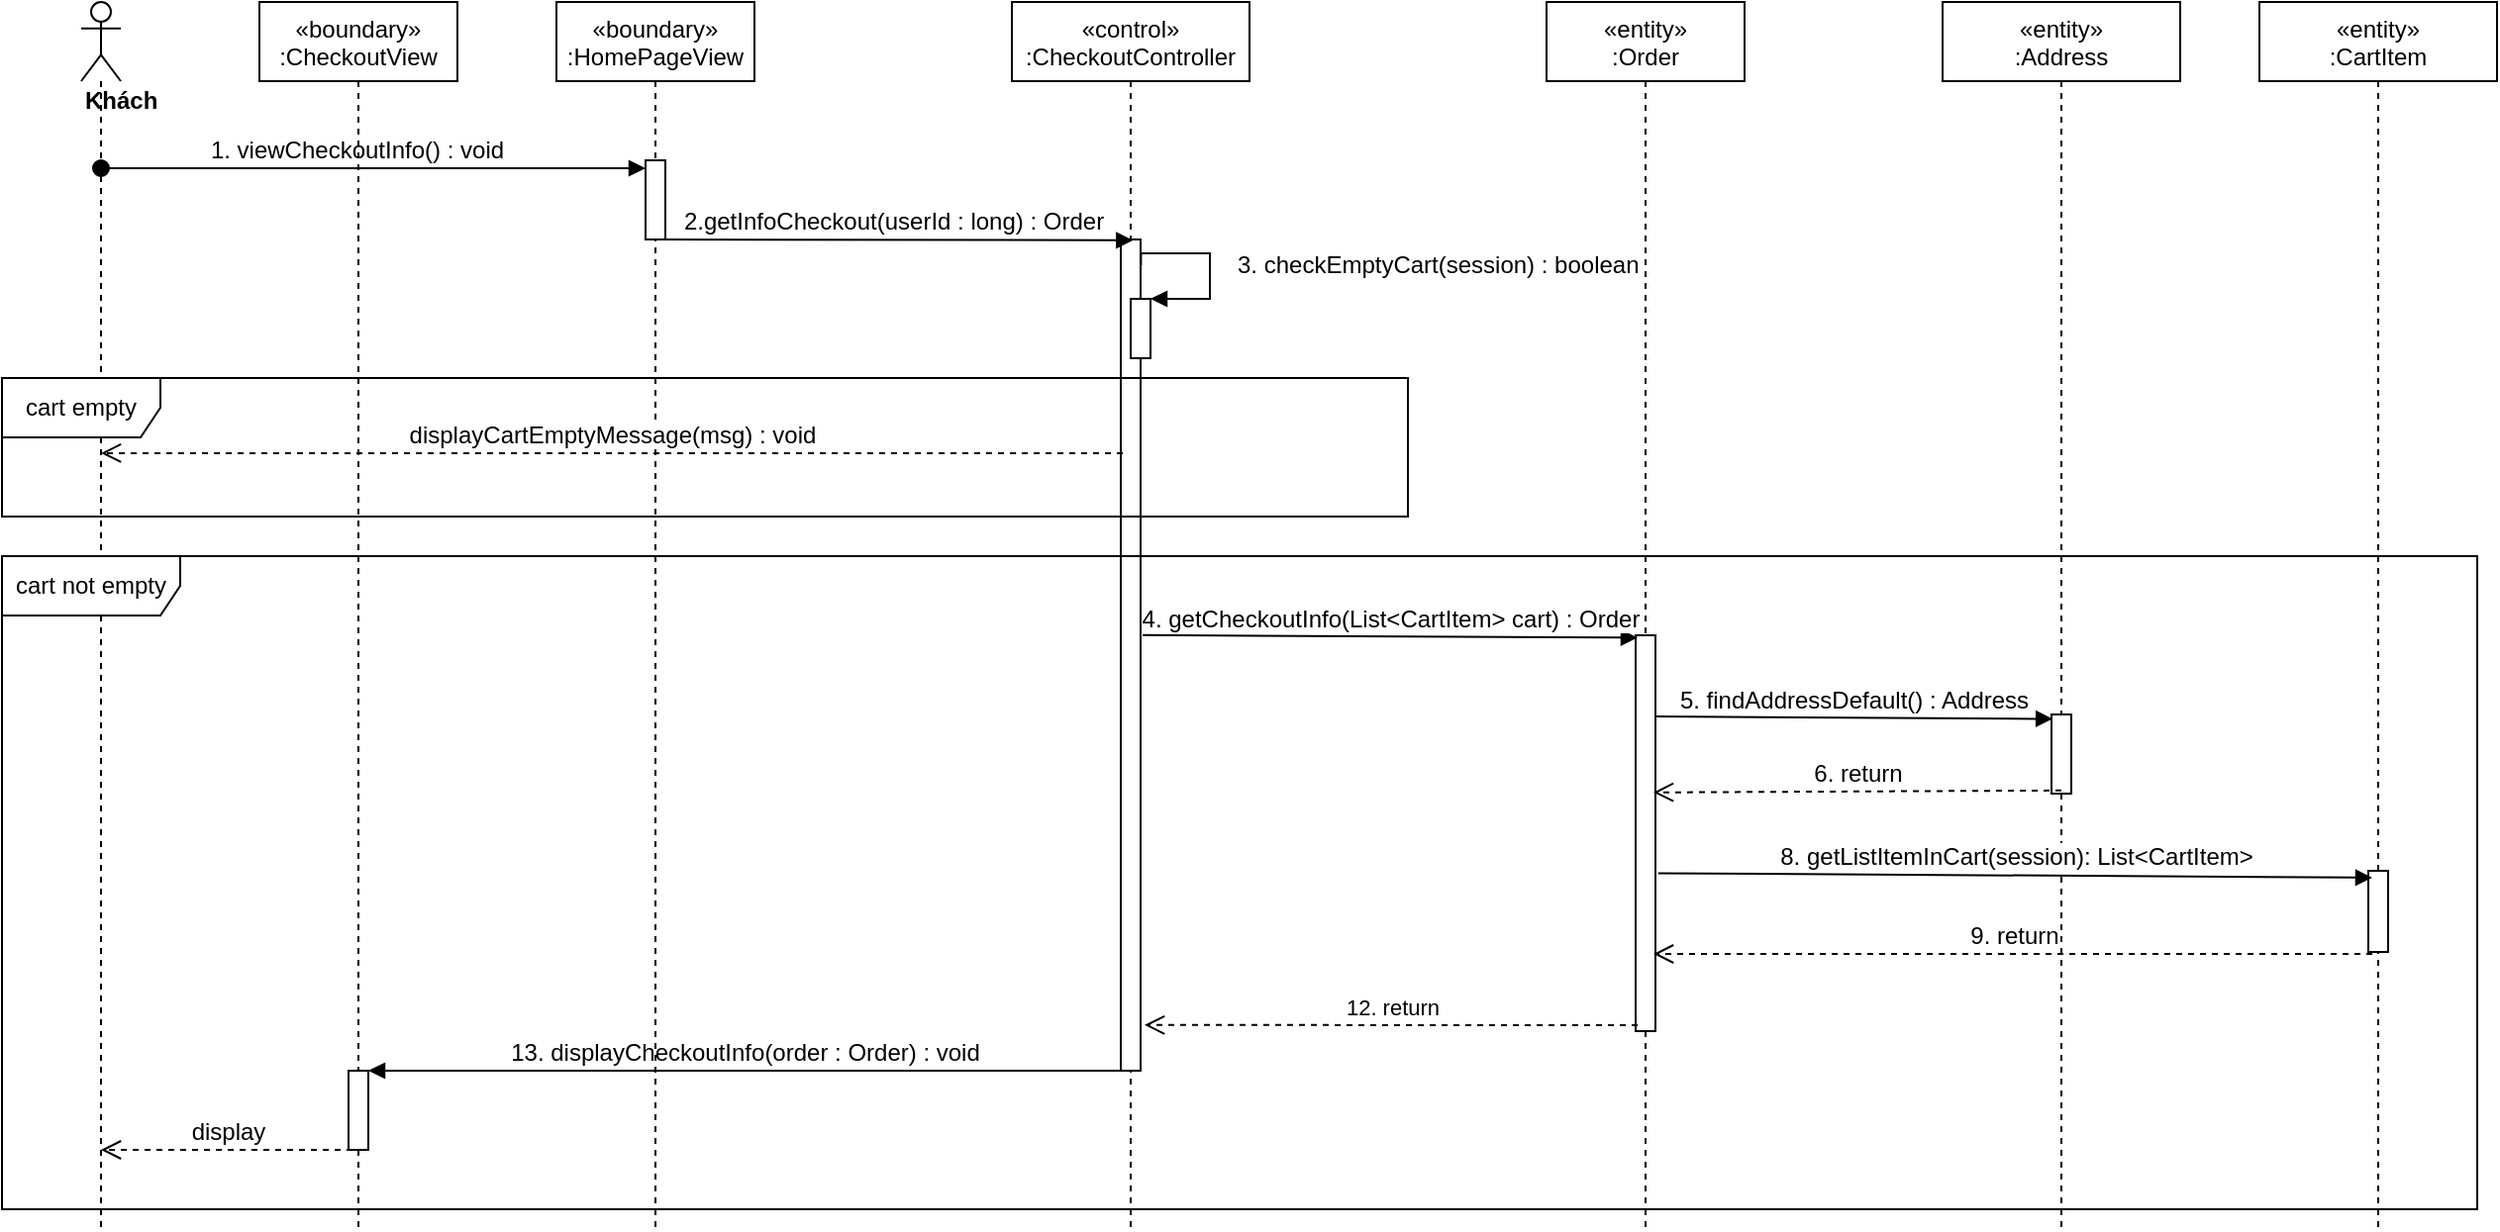 <mxfile version="14.7.10" type="device"><diagram id="kgpKYQtTHZ0yAKxKKP6v" name="Page-1"><mxGraphModel dx="1038" dy="521" grid="1" gridSize="10" guides="1" tooltips="1" connect="1" arrows="1" fold="1" page="1" pageScale="1" pageWidth="850" pageHeight="1100" math="0" shadow="0"><root><mxCell id="0"/><mxCell id="1" parent="0"/><mxCell id="h1iUDNOuoRidIBb9Z1Jj-4" value="«control»&#10;:CheckoutController" style="shape=umlLifeline;perimeter=lifelinePerimeter;container=1;collapsible=0;recursiveResize=0;rounded=0;shadow=0;strokeWidth=1;" parent="1" vertex="1"><mxGeometry x="590" y="80" width="120" height="620" as="geometry"/></mxCell><mxCell id="h1iUDNOuoRidIBb9Z1Jj-5" value="" style="points=[];perimeter=orthogonalPerimeter;rounded=0;shadow=0;strokeWidth=1;" parent="h1iUDNOuoRidIBb9Z1Jj-4" vertex="1"><mxGeometry x="55" y="120" width="10" height="420" as="geometry"/></mxCell><mxCell id="h1iUDNOuoRidIBb9Z1Jj-21" value="" style="html=1;points=[];perimeter=orthogonalPerimeter;" parent="h1iUDNOuoRidIBb9Z1Jj-4" vertex="1"><mxGeometry x="60" y="150" width="10" height="30" as="geometry"/></mxCell><mxCell id="h1iUDNOuoRidIBb9Z1Jj-22" value="&lt;font style=&quot;font-size: 12px&quot;&gt;3. checkEmptyCart(session) : boolean&lt;/font&gt;" style="edgeStyle=orthogonalEdgeStyle;html=1;align=left;spacingLeft=2;endArrow=block;rounded=0;entryX=1;entryY=0;exitX=1.02;exitY=0.031;exitDx=0;exitDy=0;exitPerimeter=0;" parent="h1iUDNOuoRidIBb9Z1Jj-4" source="h1iUDNOuoRidIBb9Z1Jj-5" target="h1iUDNOuoRidIBb9Z1Jj-21" edge="1"><mxGeometry x="0.005" y="10" relative="1" as="geometry"><mxPoint x="70" y="190" as="sourcePoint"/><Array as="points"><mxPoint x="100" y="127"/><mxPoint x="100" y="150"/></Array><mxPoint as="offset"/></mxGeometry></mxCell><mxCell id="h1iUDNOuoRidIBb9Z1Jj-6" value="&lt;div&gt;&lt;b&gt;Khách&lt;/b&gt;&lt;/div&gt;" style="shape=umlLifeline;participant=umlActor;perimeter=lifelinePerimeter;whiteSpace=wrap;html=1;container=1;collapsible=0;recursiveResize=0;verticalAlign=top;spacingTop=36;outlineConnect=0;align=left;" parent="1" vertex="1"><mxGeometry x="120" y="80" width="20" height="620" as="geometry"/></mxCell><mxCell id="h1iUDNOuoRidIBb9Z1Jj-7" value="1. viewCheckoutInfo() : void" style="verticalAlign=bottom;startArrow=oval;endArrow=block;startSize=8;shadow=0;strokeWidth=1;entryX=0;entryY=0.1;entryDx=0;entryDy=0;entryPerimeter=0;fontSize=12;" parent="1" source="h1iUDNOuoRidIBb9Z1Jj-6" target="qpwKRsSHn40wgu-qvmrS-2" edge="1"><mxGeometry x="-0.06" relative="1" as="geometry"><mxPoint x="100" y="170" as="sourcePoint"/><mxPoint as="offset"/><mxPoint x="270" y="169" as="targetPoint"/></mxGeometry></mxCell><mxCell id="h1iUDNOuoRidIBb9Z1Jj-8" value="«entity»&#10;:Order" style="shape=umlLifeline;perimeter=lifelinePerimeter;container=1;collapsible=0;recursiveResize=0;rounded=0;shadow=0;strokeWidth=1;" parent="1" vertex="1"><mxGeometry x="860" y="80" width="100" height="620" as="geometry"/></mxCell><mxCell id="h1iUDNOuoRidIBb9Z1Jj-9" value="" style="points=[];perimeter=orthogonalPerimeter;rounded=0;shadow=0;strokeWidth=1;" parent="h1iUDNOuoRidIBb9Z1Jj-8" vertex="1"><mxGeometry x="45" y="320" width="10" height="200" as="geometry"/></mxCell><mxCell id="h1iUDNOuoRidIBb9Z1Jj-10" value="&lt;font style=&quot;font-size: 12px&quot;&gt;2.getInfoCheckout(userId : long) : Order&lt;/font&gt;" style="html=1;verticalAlign=bottom;endArrow=block;entryX=0.617;entryY=0.001;entryDx=0;entryDy=0;entryPerimeter=0;exitX=0.5;exitY=1;exitDx=0;exitDy=0;exitPerimeter=0;" parent="1" source="qpwKRsSHn40wgu-qvmrS-2" target="h1iUDNOuoRidIBb9Z1Jj-5" edge="1"><mxGeometry width="80" relative="1" as="geometry"><mxPoint x="460" y="200" as="sourcePoint"/><mxPoint x="500" y="210" as="targetPoint"/></mxGeometry></mxCell><mxCell id="h1iUDNOuoRidIBb9Z1Jj-12" value="«entity»&#10;:Address" style="shape=umlLifeline;perimeter=lifelinePerimeter;container=1;collapsible=0;recursiveResize=0;rounded=0;shadow=0;strokeWidth=1;" parent="1" vertex="1"><mxGeometry x="1060" y="80" width="120" height="620" as="geometry"/></mxCell><mxCell id="h1iUDNOuoRidIBb9Z1Jj-13" value="" style="points=[];perimeter=orthogonalPerimeter;rounded=0;shadow=0;strokeWidth=1;" parent="h1iUDNOuoRidIBb9Z1Jj-12" vertex="1"><mxGeometry x="55" y="360" width="10" height="40" as="geometry"/></mxCell><mxCell id="h1iUDNOuoRidIBb9Z1Jj-17" value="13. displayCheckoutInfo(order : Order) : void" style="verticalAlign=bottom;endArrow=block;shadow=0;strokeWidth=1;exitX=0.1;exitY=1;exitDx=0;exitDy=0;exitPerimeter=0;fontSize=12;" parent="1" source="h1iUDNOuoRidIBb9Z1Jj-5" target="h1iUDNOuoRidIBb9Z1Jj-3" edge="1"><mxGeometry relative="1" as="geometry"><mxPoint x="565" y="370" as="sourcePoint"/><mxPoint x="350" y="401" as="targetPoint"/></mxGeometry></mxCell><mxCell id="h1iUDNOuoRidIBb9Z1Jj-26" value="&lt;font style=&quot;font-size: 12px&quot;&gt;5. findAddressDefault() : Address&lt;/font&gt;" style="html=1;verticalAlign=bottom;endArrow=block;rounded=0;entryX=0.06;entryY=0.056;entryDx=0;entryDy=0;entryPerimeter=0;exitX=0.98;exitY=0.205;exitDx=0;exitDy=0;exitPerimeter=0;" parent="1" target="h1iUDNOuoRidIBb9Z1Jj-13" edge="1" source="h1iUDNOuoRidIBb9Z1Jj-9"><mxGeometry width="80" relative="1" as="geometry"><mxPoint x="978" y="442" as="sourcePoint"/><mxPoint x="1090" y="310" as="targetPoint"/></mxGeometry></mxCell><mxCell id="h1iUDNOuoRidIBb9Z1Jj-32" value="12. return" style="html=1;verticalAlign=bottom;endArrow=open;dashed=1;endSize=8;rounded=0;entryX=1.2;entryY=0.945;entryDx=0;entryDy=0;entryPerimeter=0;exitX=0.1;exitY=0.985;exitDx=0;exitDy=0;exitPerimeter=0;" parent="1" target="h1iUDNOuoRidIBb9Z1Jj-5" edge="1" source="h1iUDNOuoRidIBb9Z1Jj-9"><mxGeometry relative="1" as="geometry"><mxPoint x="880" y="597" as="sourcePoint"/><mxPoint x="644" y="570" as="targetPoint"/></mxGeometry></mxCell><mxCell id="ksipVvGbrHsLcqgt4sYg-5" value="«entity»&#10;:CartItem" style="shape=umlLifeline;perimeter=lifelinePerimeter;container=1;collapsible=0;recursiveResize=0;rounded=0;shadow=0;strokeWidth=1;" parent="1" vertex="1"><mxGeometry x="1220" y="80" width="120" height="620" as="geometry"/></mxCell><mxCell id="ksipVvGbrHsLcqgt4sYg-6" value="" style="points=[];perimeter=orthogonalPerimeter;rounded=0;shadow=0;strokeWidth=1;" parent="ksipVvGbrHsLcqgt4sYg-5" vertex="1"><mxGeometry x="55" y="439" width="10" height="41" as="geometry"/></mxCell><mxCell id="ksipVvGbrHsLcqgt4sYg-7" value="&lt;font style=&quot;font-size: 12px&quot;&gt;8. getListItemInCart(session): List&amp;lt;CartItem&amp;gt;&lt;/font&gt;" style="html=1;verticalAlign=bottom;endArrow=block;entryX=0.2;entryY=0.084;entryDx=0;entryDy=0;entryPerimeter=0;exitX=1.14;exitY=0.601;exitDx=0;exitDy=0;exitPerimeter=0;" parent="1" source="h1iUDNOuoRidIBb9Z1Jj-9" target="ksipVvGbrHsLcqgt4sYg-6" edge="1"><mxGeometry width="80" relative="1" as="geometry"><mxPoint x="990" y="522" as="sourcePoint"/><mxPoint x="1050" y="330" as="targetPoint"/></mxGeometry></mxCell><mxCell id="ksipVvGbrHsLcqgt4sYg-8" value="&lt;font style=&quot;font-size: 12px&quot;&gt;9. return&lt;/font&gt;" style="html=1;verticalAlign=bottom;endArrow=open;dashed=1;endSize=8;exitX=0.2;exitY=1.024;exitDx=0;exitDy=0;exitPerimeter=0;entryX=0.9;entryY=0.805;entryDx=0;entryDy=0;entryPerimeter=0;" parent="1" source="ksipVvGbrHsLcqgt4sYg-6" edge="1" target="h1iUDNOuoRidIBb9Z1Jj-9"><mxGeometry relative="1" as="geometry"><mxPoint x="1320" y="460" as="sourcePoint"/><mxPoint x="930" y="561" as="targetPoint"/></mxGeometry></mxCell><mxCell id="qpwKRsSHn40wgu-qvmrS-1" value="«boundary»&#10;:HomePageView" style="shape=umlLifeline;perimeter=lifelinePerimeter;container=1;collapsible=0;recursiveResize=0;rounded=0;shadow=0;strokeWidth=1;" parent="1" vertex="1"><mxGeometry x="360" y="80" width="100" height="620" as="geometry"/></mxCell><mxCell id="qpwKRsSHn40wgu-qvmrS-2" value="" style="points=[];perimeter=orthogonalPerimeter;rounded=0;shadow=0;strokeWidth=1;" parent="qpwKRsSHn40wgu-qvmrS-1" vertex="1"><mxGeometry x="45" y="80" width="10" height="40" as="geometry"/></mxCell><mxCell id="qpwKRsSHn40wgu-qvmrS-4" value="&lt;font style=&quot;font-size: 12px&quot;&gt;4. getCheckoutInfo(List&amp;lt;CartItem&amp;gt; cart) : Order&lt;/font&gt;" style="html=1;verticalAlign=bottom;endArrow=block;entryX=0.1;entryY=0.006;entryDx=0;entryDy=0;entryPerimeter=0;exitX=1.1;exitY=0.476;exitDx=0;exitDy=0;exitPerimeter=0;" parent="1" source="h1iUDNOuoRidIBb9Z1Jj-5" target="h1iUDNOuoRidIBb9Z1Jj-9" edge="1"><mxGeometry width="80" relative="1" as="geometry"><mxPoint x="704" y="332" as="sourcePoint"/><mxPoint x="1090" y="310" as="targetPoint"/></mxGeometry></mxCell><mxCell id="h1iUDNOuoRidIBb9Z1Jj-1" value="«boundary»&#10;:CheckoutView" style="shape=umlLifeline;perimeter=lifelinePerimeter;container=1;collapsible=0;recursiveResize=0;rounded=0;shadow=0;strokeWidth=1;" parent="1" vertex="1"><mxGeometry x="210" y="80" width="100" height="620" as="geometry"/></mxCell><mxCell id="h1iUDNOuoRidIBb9Z1Jj-3" value="" style="html=1;points=[];perimeter=orthogonalPerimeter;" parent="h1iUDNOuoRidIBb9Z1Jj-1" vertex="1"><mxGeometry x="45" y="540" width="10" height="40" as="geometry"/></mxCell><mxCell id="qpwKRsSHn40wgu-qvmrS-5" value="&lt;font style=&quot;font-size: 12px&quot;&gt;displayCartEmptyMessage(msg) : void&lt;/font&gt;" style="html=1;verticalAlign=bottom;endArrow=open;dashed=1;endSize=8;exitX=0.1;exitY=0.257;exitDx=0;exitDy=0;exitPerimeter=0;" parent="1" source="h1iUDNOuoRidIBb9Z1Jj-5" target="h1iUDNOuoRidIBb9Z1Jj-6" edge="1"><mxGeometry relative="1" as="geometry"><mxPoint x="660" y="310" as="sourcePoint"/><mxPoint x="560" y="310" as="targetPoint"/></mxGeometry></mxCell><mxCell id="qpwKRsSHn40wgu-qvmrS-6" value="cart empty" style="shape=umlFrame;whiteSpace=wrap;html=1;width=80;height=30;" parent="1" vertex="1"><mxGeometry x="80" y="270" width="710" height="70" as="geometry"/></mxCell><mxCell id="qpwKRsSHn40wgu-qvmrS-7" value="&lt;font style=&quot;font-size: 12px&quot;&gt;6. return&lt;/font&gt;" style="html=1;verticalAlign=bottom;endArrow=open;dashed=1;endSize=8;exitX=0.5;exitY=0.96;exitDx=0;exitDy=0;exitPerimeter=0;entryX=0.9;entryY=0.397;entryDx=0;entryDy=0;entryPerimeter=0;" parent="1" source="h1iUDNOuoRidIBb9Z1Jj-13" target="h1iUDNOuoRidIBb9Z1Jj-9" edge="1"><mxGeometry relative="1" as="geometry"><mxPoint x="890" y="510" as="sourcePoint"/><mxPoint x="810" y="510" as="targetPoint"/></mxGeometry></mxCell><mxCell id="qpwKRsSHn40wgu-qvmrS-12" value="&lt;font style=&quot;font-size: 12px&quot;&gt;display&lt;/font&gt;" style="html=1;verticalAlign=bottom;endArrow=open;dashed=1;endSize=8;exitX=0.2;exitY=1;exitDx=0;exitDy=0;exitPerimeter=0;" parent="1" source="h1iUDNOuoRidIBb9Z1Jj-3" target="h1iUDNOuoRidIBb9Z1Jj-6" edge="1"><mxGeometry relative="1" as="geometry"><mxPoint x="560" y="510" as="sourcePoint"/><mxPoint x="480" y="510" as="targetPoint"/></mxGeometry></mxCell><mxCell id="qpwKRsSHn40wgu-qvmrS-13" value="cart not empty" style="shape=umlFrame;whiteSpace=wrap;html=1;width=90;height=30;" parent="1" vertex="1"><mxGeometry x="80" y="360" width="1250" height="330" as="geometry"/></mxCell></root></mxGraphModel></diagram></mxfile>